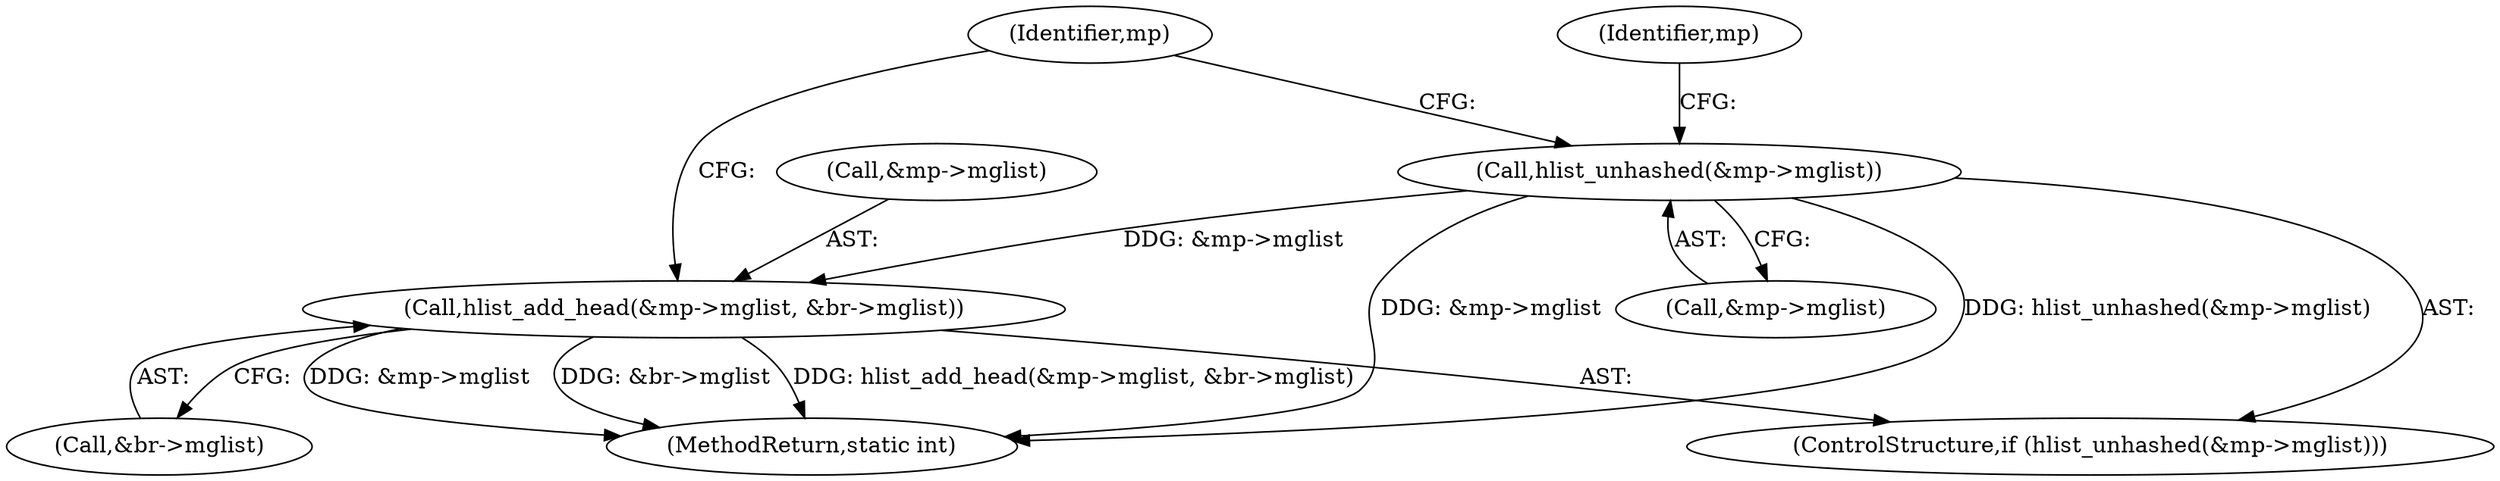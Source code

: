 digraph "0_linux_6b0d6a9b4296fa16a28d10d416db7a770fc03287@pointer" {
"1000157" [label="(Call,hlist_add_head(&mp->mglist, &br->mglist))"];
"1000152" [label="(Call,hlist_unhashed(&mp->mglist))"];
"1000304" [label="(MethodReturn,static int)"];
"1000160" [label="(Identifier,mp)"];
"1000152" [label="(Call,hlist_unhashed(&mp->mglist))"];
"1000153" [label="(Call,&mp->mglist)"];
"1000157" [label="(Call,hlist_add_head(&mp->mglist, &br->mglist))"];
"1000151" [label="(ControlStructure,if (hlist_unhashed(&mp->mglist)))"];
"1000162" [label="(Call,&br->mglist)"];
"1000169" [label="(Identifier,mp)"];
"1000158" [label="(Call,&mp->mglist)"];
"1000157" -> "1000151"  [label="AST: "];
"1000157" -> "1000162"  [label="CFG: "];
"1000158" -> "1000157"  [label="AST: "];
"1000162" -> "1000157"  [label="AST: "];
"1000169" -> "1000157"  [label="CFG: "];
"1000157" -> "1000304"  [label="DDG: hlist_add_head(&mp->mglist, &br->mglist)"];
"1000157" -> "1000304"  [label="DDG: &mp->mglist"];
"1000157" -> "1000304"  [label="DDG: &br->mglist"];
"1000152" -> "1000157"  [label="DDG: &mp->mglist"];
"1000152" -> "1000151"  [label="AST: "];
"1000152" -> "1000153"  [label="CFG: "];
"1000153" -> "1000152"  [label="AST: "];
"1000160" -> "1000152"  [label="CFG: "];
"1000169" -> "1000152"  [label="CFG: "];
"1000152" -> "1000304"  [label="DDG: hlist_unhashed(&mp->mglist)"];
"1000152" -> "1000304"  [label="DDG: &mp->mglist"];
}
